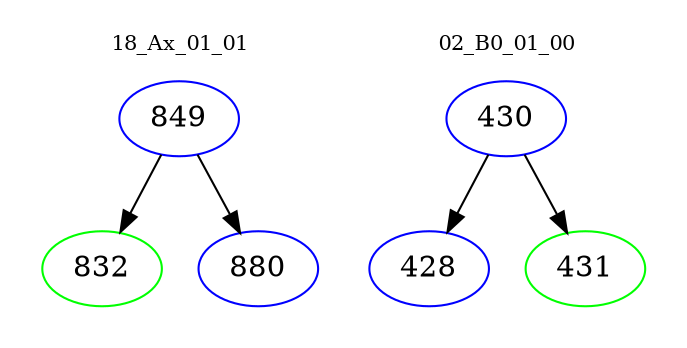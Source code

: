 digraph{
subgraph cluster_0 {
color = white
label = "18_Ax_01_01";
fontsize=10;
T0_849 [label="849", color="blue"]
T0_849 -> T0_832 [color="black"]
T0_832 [label="832", color="green"]
T0_849 -> T0_880 [color="black"]
T0_880 [label="880", color="blue"]
}
subgraph cluster_1 {
color = white
label = "02_B0_01_00";
fontsize=10;
T1_430 [label="430", color="blue"]
T1_430 -> T1_428 [color="black"]
T1_428 [label="428", color="blue"]
T1_430 -> T1_431 [color="black"]
T1_431 [label="431", color="green"]
}
}
